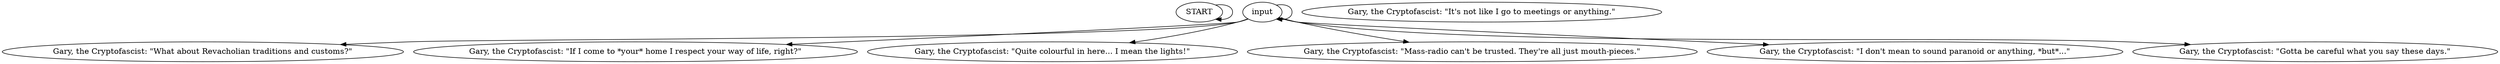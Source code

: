 # COAST / GARY barks whirling
# Things Gary says in Whirling
# ==================================================
digraph G {
	  0 [label="START"];
	  1 [label="input"];
	  2 [label="Gary, the Cryptofascist: \"What about Revacholian traditions and customs?\""];
	  3 [label="Gary, the Cryptofascist: \"If I come to *your* home I respect your way of life, right?\""];
	  4 [label="Gary, the Cryptofascist: \"Quite colourful in here... I mean the lights!\""];
	  5 [label="Gary, the Cryptofascist: \"Mass-radio can't be trusted. They're all just mouth-pieces.\""];
	  6 [label="Gary, the Cryptofascist: \"I don't mean to sound paranoid or anything, *but*...\""];
	  7 [label="Gary, the Cryptofascist: \"It's not like I go to meetings or anything.\""];
	  8 [label="Gary, the Cryptofascist: \"Gotta be careful what you say these days.\""];
	  0 -> 0
	  1 -> 1
	  1 -> 2
	  1 -> 3
	  1 -> 4
	  1 -> 5
	  1 -> 6
	  1 -> 8
}

